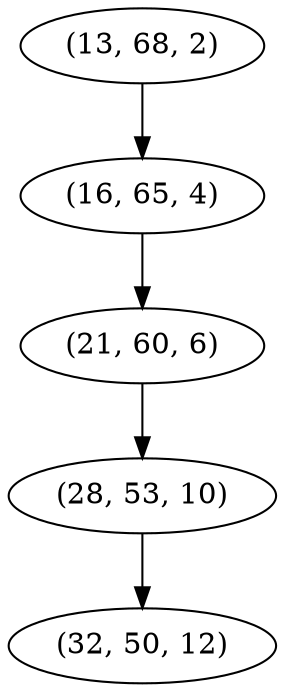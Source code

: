 digraph tree {
    "(13, 68, 2)";
    "(16, 65, 4)";
    "(21, 60, 6)";
    "(28, 53, 10)";
    "(32, 50, 12)";
    "(13, 68, 2)" -> "(16, 65, 4)";
    "(16, 65, 4)" -> "(21, 60, 6)";
    "(21, 60, 6)" -> "(28, 53, 10)";
    "(28, 53, 10)" -> "(32, 50, 12)";
}
